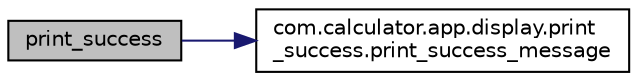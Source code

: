 digraph "print_success"
{
 // LATEX_PDF_SIZE
  edge [fontname="Helvetica",fontsize="10",labelfontname="Helvetica",labelfontsize="10"];
  node [fontname="Helvetica",fontsize="10",shape=record];
  rankdir="LR";
  Node1 [label="print_success",height=0.2,width=0.4,color="black", fillcolor="grey75", style="filled", fontcolor="black",tooltip=" "];
  Node1 -> Node2 [color="midnightblue",fontsize="10",style="solid",fontname="Helvetica"];
  Node2 [label="com.calculator.app.display.print\l_success.print_success_message",height=0.2,width=0.4,color="black", fillcolor="white", style="filled",URL="$classcom_1_1calculator_1_1app_1_1display_1_1print__success.html#a861967d05bb884548daac43558a5b766",tooltip=" "];
}
